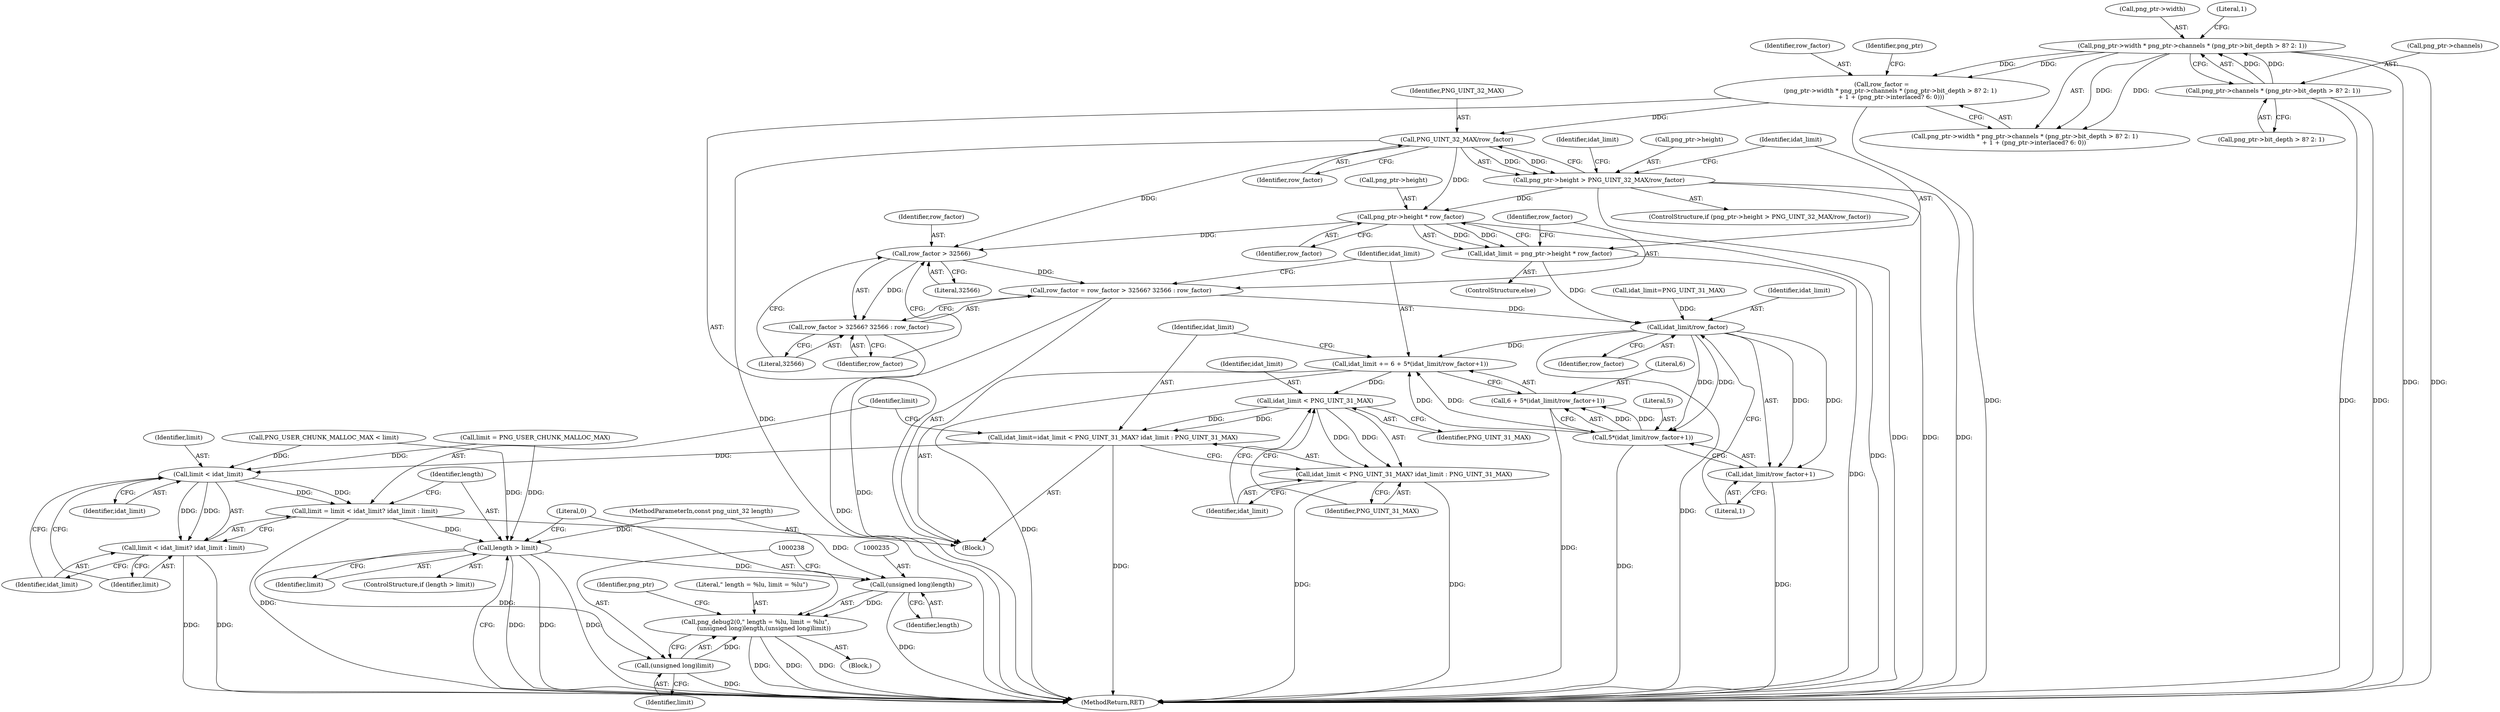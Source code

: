 digraph "1_libpng_8a05766cb74af05c04c53e6c9d60c13fc4d59bf2@integer" {
"1000145" [label="(Call,row_factor =\n         (png_ptr->width * png_ptr->channels * (png_ptr->bit_depth > 8? 2: 1)\n          + 1 + (png_ptr->interlaced? 6: 0)))"];
"1000148" [label="(Call,png_ptr->width * png_ptr->channels * (png_ptr->bit_depth > 8? 2: 1))"];
"1000152" [label="(Call,png_ptr->channels * (png_ptr->bit_depth > 8? 2: 1))"];
"1000177" [label="(Call,PNG_UINT_32_MAX/row_factor)"];
"1000173" [label="(Call,png_ptr->height > PNG_UINT_32_MAX/row_factor)"];
"1000186" [label="(Call,png_ptr->height * row_factor)"];
"1000184" [label="(Call,idat_limit = png_ptr->height * row_factor)"];
"1000206" [label="(Call,idat_limit/row_factor)"];
"1000199" [label="(Call,idat_limit += 6 + 5*(idat_limit/row_factor+1))"];
"1000213" [label="(Call,idat_limit < PNG_UINT_31_MAX)"];
"1000210" [label="(Call,idat_limit=idat_limit < PNG_UINT_31_MAX? idat_limit : PNG_UINT_31_MAX)"];
"1000221" [label="(Call,limit < idat_limit)"];
"1000218" [label="(Call,limit = limit < idat_limit? idat_limit : limit)"];
"1000227" [label="(Call,length > limit)"];
"1000234" [label="(Call,(unsigned long)length)"];
"1000231" [label="(Call,png_debug2(0,\" length = %lu, limit = %lu\",\n         (unsigned long)length,(unsigned long)limit))"];
"1000237" [label="(Call,(unsigned long)limit)"];
"1000220" [label="(Call,limit < idat_limit? idat_limit : limit)"];
"1000212" [label="(Call,idat_limit < PNG_UINT_31_MAX? idat_limit : PNG_UINT_31_MAX)"];
"1000203" [label="(Call,5*(idat_limit/row_factor+1))"];
"1000201" [label="(Call,6 + 5*(idat_limit/row_factor+1))"];
"1000205" [label="(Call,idat_limit/row_factor+1)"];
"1000194" [label="(Call,row_factor > 32566)"];
"1000191" [label="(Call,row_factor = row_factor > 32566? 32566 : row_factor)"];
"1000193" [label="(Call,row_factor > 32566? 32566 : row_factor)"];
"1000204" [label="(Literal,5)"];
"1000234" [label="(Call,(unsigned long)length)"];
"1000227" [label="(Call,length > limit)"];
"1000214" [label="(Identifier,idat_limit)"];
"1000149" [label="(Call,png_ptr->width)"];
"1000201" [label="(Call,6 + 5*(idat_limit/row_factor+1))"];
"1000147" [label="(Call,png_ptr->width * png_ptr->channels * (png_ptr->bit_depth > 8? 2: 1)\n          + 1 + (png_ptr->interlaced? 6: 0))"];
"1000146" [label="(Identifier,row_factor)"];
"1000153" [label="(Call,png_ptr->channels)"];
"1000211" [label="(Identifier,idat_limit)"];
"1000202" [label="(Literal,6)"];
"1000193" [label="(Call,row_factor > 32566? 32566 : row_factor)"];
"1000219" [label="(Identifier,limit)"];
"1000198" [label="(Identifier,row_factor)"];
"1000156" [label="(Call,png_ptr->bit_depth > 8? 2: 1)"];
"1000213" [label="(Call,idat_limit < PNG_UINT_31_MAX)"];
"1000184" [label="(Call,idat_limit = png_ptr->height * row_factor)"];
"1000208" [label="(Identifier,row_factor)"];
"1000165" [label="(Literal,1)"];
"1000197" [label="(Literal,32566)"];
"1000224" [label="(Identifier,idat_limit)"];
"1000233" [label="(Literal,\" length = %lu, limit = %lu\")"];
"1000152" [label="(Call,png_ptr->channels * (png_ptr->bit_depth > 8? 2: 1))"];
"1000180" [label="(Call,idat_limit=PNG_UINT_31_MAX)"];
"1000127" [label="(Call,PNG_USER_CHUNK_MALLOC_MAX < limit)"];
"1000229" [label="(Identifier,limit)"];
"1000232" [label="(Literal,0)"];
"1000175" [label="(Identifier,png_ptr)"];
"1000177" [label="(Call,PNG_UINT_32_MAX/row_factor)"];
"1000192" [label="(Identifier,row_factor)"];
"1000178" [label="(Identifier,PNG_UINT_32_MAX)"];
"1000243" [label="(MethodReturn,RET)"];
"1000231" [label="(Call,png_debug2(0,\" length = %lu, limit = %lu\",\n         (unsigned long)length,(unsigned long)limit))"];
"1000194" [label="(Call,row_factor > 32566)"];
"1000212" [label="(Call,idat_limit < PNG_UINT_31_MAX? idat_limit : PNG_UINT_31_MAX)"];
"1000210" [label="(Call,idat_limit=idat_limit < PNG_UINT_31_MAX? idat_limit : PNG_UINT_31_MAX)"];
"1000223" [label="(Identifier,idat_limit)"];
"1000218" [label="(Call,limit = limit < idat_limit? idat_limit : limit)"];
"1000195" [label="(Identifier,row_factor)"];
"1000139" [label="(Block,)"];
"1000216" [label="(Identifier,idat_limit)"];
"1000228" [label="(Identifier,length)"];
"1000186" [label="(Call,png_ptr->height * row_factor)"];
"1000190" [label="(Identifier,row_factor)"];
"1000191" [label="(Call,row_factor = row_factor > 32566? 32566 : row_factor)"];
"1000221" [label="(Call,limit < idat_limit)"];
"1000187" [label="(Call,png_ptr->height)"];
"1000148" [label="(Call,png_ptr->width * png_ptr->channels * (png_ptr->bit_depth > 8? 2: 1))"];
"1000200" [label="(Identifier,idat_limit)"];
"1000173" [label="(Call,png_ptr->height > PNG_UINT_32_MAX/row_factor)"];
"1000183" [label="(ControlStructure,else)"];
"1000220" [label="(Call,limit < idat_limit? idat_limit : limit)"];
"1000179" [label="(Identifier,row_factor)"];
"1000199" [label="(Call,idat_limit += 6 + 5*(idat_limit/row_factor+1))"];
"1000222" [label="(Identifier,limit)"];
"1000226" [label="(ControlStructure,if (length > limit))"];
"1000209" [label="(Literal,1)"];
"1000225" [label="(Identifier,limit)"];
"1000237" [label="(Call,(unsigned long)limit)"];
"1000145" [label="(Call,row_factor =\n         (png_ptr->width * png_ptr->channels * (png_ptr->bit_depth > 8? 2: 1)\n          + 1 + (png_ptr->interlaced? 6: 0)))"];
"1000206" [label="(Call,idat_limit/row_factor)"];
"1000172" [label="(ControlStructure,if (png_ptr->height > PNG_UINT_32_MAX/row_factor))"];
"1000230" [label="(Block,)"];
"1000215" [label="(Identifier,PNG_UINT_31_MAX)"];
"1000103" [label="(MethodParameterIn,const png_uint_32 length)"];
"1000236" [label="(Identifier,length)"];
"1000205" [label="(Call,idat_limit/row_factor+1)"];
"1000203" [label="(Call,5*(idat_limit/row_factor+1))"];
"1000241" [label="(Identifier,png_ptr)"];
"1000239" [label="(Identifier,limit)"];
"1000181" [label="(Identifier,idat_limit)"];
"1000207" [label="(Identifier,idat_limit)"];
"1000217" [label="(Identifier,PNG_UINT_31_MAX)"];
"1000196" [label="(Literal,32566)"];
"1000185" [label="(Identifier,idat_limit)"];
"1000174" [label="(Call,png_ptr->height)"];
"1000130" [label="(Call,limit = PNG_USER_CHUNK_MALLOC_MAX)"];
"1000145" -> "1000139"  [label="AST: "];
"1000145" -> "1000147"  [label="CFG: "];
"1000146" -> "1000145"  [label="AST: "];
"1000147" -> "1000145"  [label="AST: "];
"1000175" -> "1000145"  [label="CFG: "];
"1000145" -> "1000243"  [label="DDG: "];
"1000148" -> "1000145"  [label="DDG: "];
"1000148" -> "1000145"  [label="DDG: "];
"1000145" -> "1000177"  [label="DDG: "];
"1000148" -> "1000147"  [label="AST: "];
"1000148" -> "1000152"  [label="CFG: "];
"1000149" -> "1000148"  [label="AST: "];
"1000152" -> "1000148"  [label="AST: "];
"1000165" -> "1000148"  [label="CFG: "];
"1000148" -> "1000243"  [label="DDG: "];
"1000148" -> "1000243"  [label="DDG: "];
"1000148" -> "1000147"  [label="DDG: "];
"1000148" -> "1000147"  [label="DDG: "];
"1000152" -> "1000148"  [label="DDG: "];
"1000152" -> "1000148"  [label="DDG: "];
"1000152" -> "1000156"  [label="CFG: "];
"1000153" -> "1000152"  [label="AST: "];
"1000156" -> "1000152"  [label="AST: "];
"1000152" -> "1000243"  [label="DDG: "];
"1000152" -> "1000243"  [label="DDG: "];
"1000177" -> "1000173"  [label="AST: "];
"1000177" -> "1000179"  [label="CFG: "];
"1000178" -> "1000177"  [label="AST: "];
"1000179" -> "1000177"  [label="AST: "];
"1000173" -> "1000177"  [label="CFG: "];
"1000177" -> "1000243"  [label="DDG: "];
"1000177" -> "1000173"  [label="DDG: "];
"1000177" -> "1000173"  [label="DDG: "];
"1000177" -> "1000186"  [label="DDG: "];
"1000177" -> "1000194"  [label="DDG: "];
"1000173" -> "1000172"  [label="AST: "];
"1000174" -> "1000173"  [label="AST: "];
"1000181" -> "1000173"  [label="CFG: "];
"1000185" -> "1000173"  [label="CFG: "];
"1000173" -> "1000243"  [label="DDG: "];
"1000173" -> "1000243"  [label="DDG: "];
"1000173" -> "1000243"  [label="DDG: "];
"1000173" -> "1000186"  [label="DDG: "];
"1000186" -> "1000184"  [label="AST: "];
"1000186" -> "1000190"  [label="CFG: "];
"1000187" -> "1000186"  [label="AST: "];
"1000190" -> "1000186"  [label="AST: "];
"1000184" -> "1000186"  [label="CFG: "];
"1000186" -> "1000243"  [label="DDG: "];
"1000186" -> "1000184"  [label="DDG: "];
"1000186" -> "1000184"  [label="DDG: "];
"1000186" -> "1000194"  [label="DDG: "];
"1000184" -> "1000183"  [label="AST: "];
"1000185" -> "1000184"  [label="AST: "];
"1000192" -> "1000184"  [label="CFG: "];
"1000184" -> "1000243"  [label="DDG: "];
"1000184" -> "1000206"  [label="DDG: "];
"1000206" -> "1000205"  [label="AST: "];
"1000206" -> "1000208"  [label="CFG: "];
"1000207" -> "1000206"  [label="AST: "];
"1000208" -> "1000206"  [label="AST: "];
"1000209" -> "1000206"  [label="CFG: "];
"1000206" -> "1000243"  [label="DDG: "];
"1000206" -> "1000199"  [label="DDG: "];
"1000206" -> "1000203"  [label="DDG: "];
"1000206" -> "1000203"  [label="DDG: "];
"1000206" -> "1000205"  [label="DDG: "];
"1000206" -> "1000205"  [label="DDG: "];
"1000180" -> "1000206"  [label="DDG: "];
"1000191" -> "1000206"  [label="DDG: "];
"1000199" -> "1000139"  [label="AST: "];
"1000199" -> "1000201"  [label="CFG: "];
"1000200" -> "1000199"  [label="AST: "];
"1000201" -> "1000199"  [label="AST: "];
"1000211" -> "1000199"  [label="CFG: "];
"1000199" -> "1000243"  [label="DDG: "];
"1000203" -> "1000199"  [label="DDG: "];
"1000203" -> "1000199"  [label="DDG: "];
"1000199" -> "1000213"  [label="DDG: "];
"1000213" -> "1000212"  [label="AST: "];
"1000213" -> "1000215"  [label="CFG: "];
"1000214" -> "1000213"  [label="AST: "];
"1000215" -> "1000213"  [label="AST: "];
"1000216" -> "1000213"  [label="CFG: "];
"1000217" -> "1000213"  [label="CFG: "];
"1000213" -> "1000210"  [label="DDG: "];
"1000213" -> "1000210"  [label="DDG: "];
"1000213" -> "1000212"  [label="DDG: "];
"1000213" -> "1000212"  [label="DDG: "];
"1000210" -> "1000139"  [label="AST: "];
"1000210" -> "1000212"  [label="CFG: "];
"1000211" -> "1000210"  [label="AST: "];
"1000212" -> "1000210"  [label="AST: "];
"1000219" -> "1000210"  [label="CFG: "];
"1000210" -> "1000243"  [label="DDG: "];
"1000210" -> "1000221"  [label="DDG: "];
"1000221" -> "1000220"  [label="AST: "];
"1000221" -> "1000223"  [label="CFG: "];
"1000222" -> "1000221"  [label="AST: "];
"1000223" -> "1000221"  [label="AST: "];
"1000224" -> "1000221"  [label="CFG: "];
"1000225" -> "1000221"  [label="CFG: "];
"1000221" -> "1000218"  [label="DDG: "];
"1000221" -> "1000218"  [label="DDG: "];
"1000127" -> "1000221"  [label="DDG: "];
"1000130" -> "1000221"  [label="DDG: "];
"1000221" -> "1000220"  [label="DDG: "];
"1000221" -> "1000220"  [label="DDG: "];
"1000218" -> "1000139"  [label="AST: "];
"1000218" -> "1000220"  [label="CFG: "];
"1000219" -> "1000218"  [label="AST: "];
"1000220" -> "1000218"  [label="AST: "];
"1000228" -> "1000218"  [label="CFG: "];
"1000218" -> "1000243"  [label="DDG: "];
"1000218" -> "1000227"  [label="DDG: "];
"1000227" -> "1000226"  [label="AST: "];
"1000227" -> "1000229"  [label="CFG: "];
"1000228" -> "1000227"  [label="AST: "];
"1000229" -> "1000227"  [label="AST: "];
"1000232" -> "1000227"  [label="CFG: "];
"1000243" -> "1000227"  [label="CFG: "];
"1000227" -> "1000243"  [label="DDG: "];
"1000227" -> "1000243"  [label="DDG: "];
"1000227" -> "1000243"  [label="DDG: "];
"1000103" -> "1000227"  [label="DDG: "];
"1000127" -> "1000227"  [label="DDG: "];
"1000130" -> "1000227"  [label="DDG: "];
"1000227" -> "1000234"  [label="DDG: "];
"1000227" -> "1000237"  [label="DDG: "];
"1000234" -> "1000231"  [label="AST: "];
"1000234" -> "1000236"  [label="CFG: "];
"1000235" -> "1000234"  [label="AST: "];
"1000236" -> "1000234"  [label="AST: "];
"1000238" -> "1000234"  [label="CFG: "];
"1000234" -> "1000243"  [label="DDG: "];
"1000234" -> "1000231"  [label="DDG: "];
"1000103" -> "1000234"  [label="DDG: "];
"1000231" -> "1000230"  [label="AST: "];
"1000231" -> "1000237"  [label="CFG: "];
"1000232" -> "1000231"  [label="AST: "];
"1000233" -> "1000231"  [label="AST: "];
"1000237" -> "1000231"  [label="AST: "];
"1000241" -> "1000231"  [label="CFG: "];
"1000231" -> "1000243"  [label="DDG: "];
"1000231" -> "1000243"  [label="DDG: "];
"1000231" -> "1000243"  [label="DDG: "];
"1000237" -> "1000231"  [label="DDG: "];
"1000237" -> "1000239"  [label="CFG: "];
"1000238" -> "1000237"  [label="AST: "];
"1000239" -> "1000237"  [label="AST: "];
"1000237" -> "1000243"  [label="DDG: "];
"1000220" -> "1000224"  [label="CFG: "];
"1000220" -> "1000225"  [label="CFG: "];
"1000224" -> "1000220"  [label="AST: "];
"1000225" -> "1000220"  [label="AST: "];
"1000220" -> "1000243"  [label="DDG: "];
"1000220" -> "1000243"  [label="DDG: "];
"1000212" -> "1000216"  [label="CFG: "];
"1000212" -> "1000217"  [label="CFG: "];
"1000216" -> "1000212"  [label="AST: "];
"1000217" -> "1000212"  [label="AST: "];
"1000212" -> "1000243"  [label="DDG: "];
"1000212" -> "1000243"  [label="DDG: "];
"1000203" -> "1000201"  [label="AST: "];
"1000203" -> "1000205"  [label="CFG: "];
"1000204" -> "1000203"  [label="AST: "];
"1000205" -> "1000203"  [label="AST: "];
"1000201" -> "1000203"  [label="CFG: "];
"1000203" -> "1000243"  [label="DDG: "];
"1000203" -> "1000201"  [label="DDG: "];
"1000203" -> "1000201"  [label="DDG: "];
"1000202" -> "1000201"  [label="AST: "];
"1000201" -> "1000243"  [label="DDG: "];
"1000205" -> "1000209"  [label="CFG: "];
"1000209" -> "1000205"  [label="AST: "];
"1000205" -> "1000243"  [label="DDG: "];
"1000194" -> "1000193"  [label="AST: "];
"1000194" -> "1000196"  [label="CFG: "];
"1000195" -> "1000194"  [label="AST: "];
"1000196" -> "1000194"  [label="AST: "];
"1000197" -> "1000194"  [label="CFG: "];
"1000198" -> "1000194"  [label="CFG: "];
"1000194" -> "1000191"  [label="DDG: "];
"1000194" -> "1000193"  [label="DDG: "];
"1000191" -> "1000139"  [label="AST: "];
"1000191" -> "1000193"  [label="CFG: "];
"1000192" -> "1000191"  [label="AST: "];
"1000193" -> "1000191"  [label="AST: "];
"1000200" -> "1000191"  [label="CFG: "];
"1000191" -> "1000243"  [label="DDG: "];
"1000193" -> "1000197"  [label="CFG: "];
"1000193" -> "1000198"  [label="CFG: "];
"1000197" -> "1000193"  [label="AST: "];
"1000198" -> "1000193"  [label="AST: "];
"1000193" -> "1000243"  [label="DDG: "];
}
